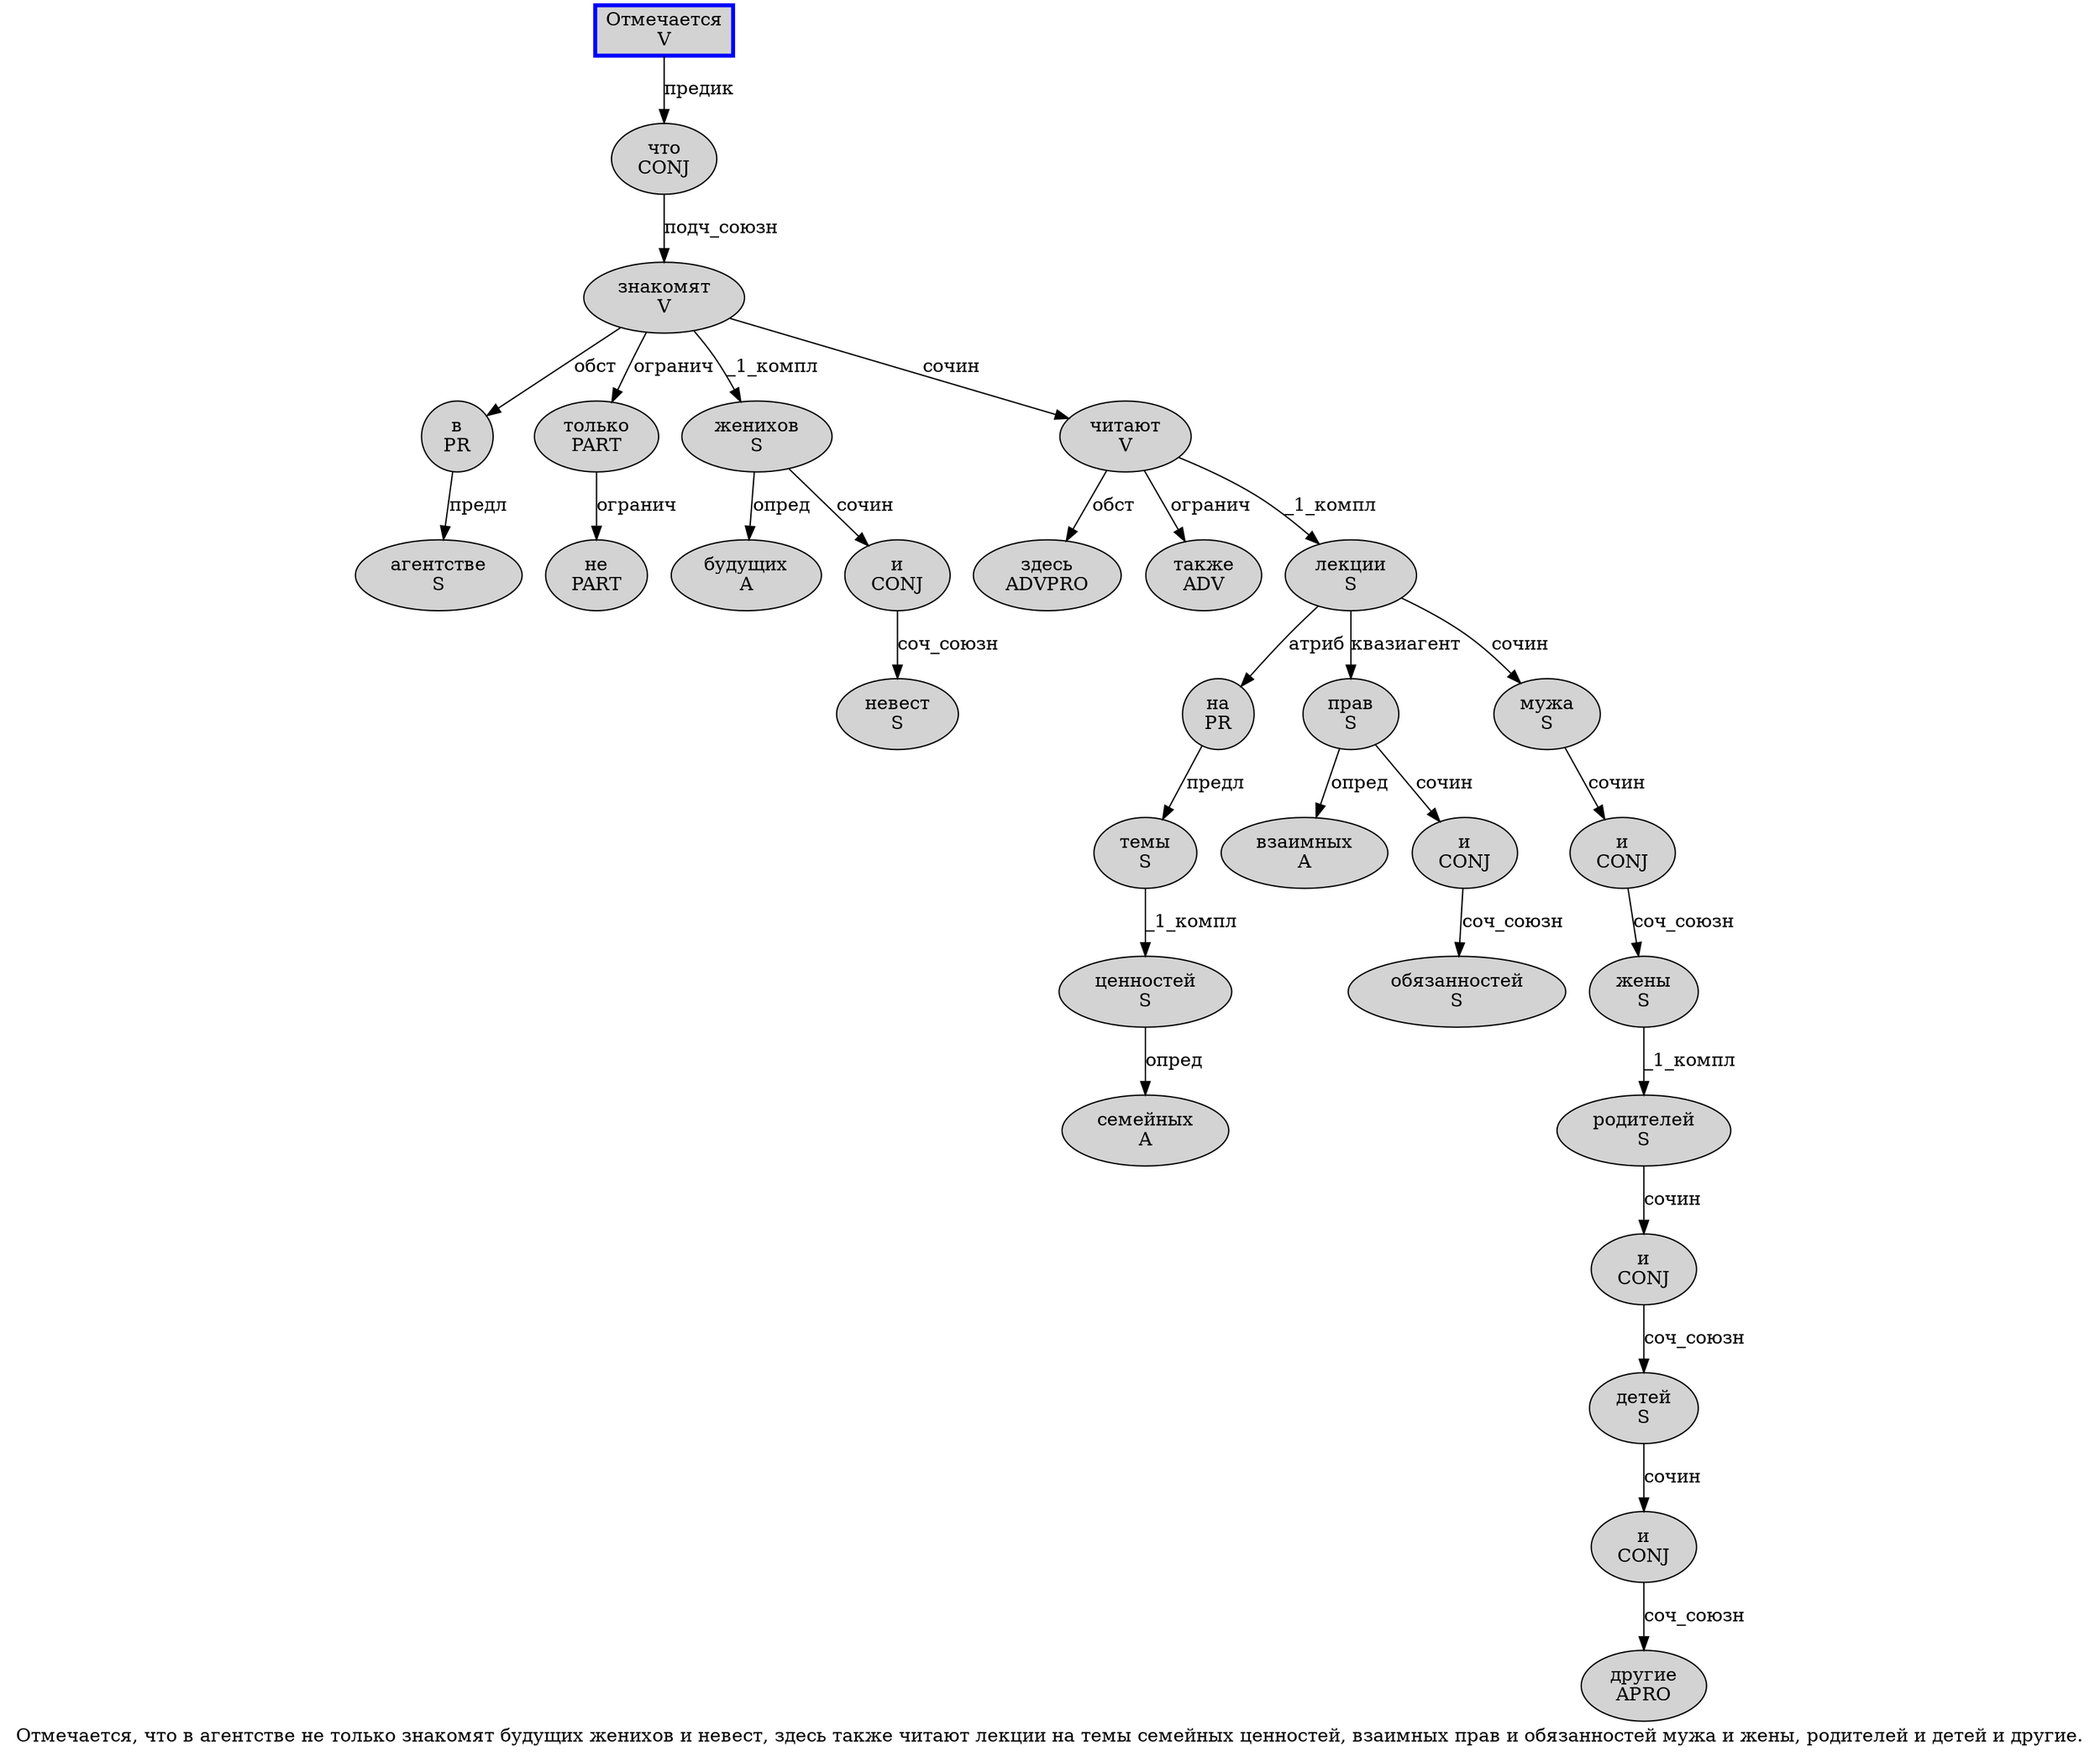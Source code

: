 digraph SENTENCE_719 {
	graph [label="Отмечается, что в агентстве не только знакомят будущих женихов и невест, здесь также читают лекции на темы семейных ценностей, взаимных прав и обязанностей мужа и жены, родителей и детей и другие."]
	node [style=filled]
		0 [label="Отмечается
V" color=blue fillcolor=lightgray penwidth=3 shape=box]
		2 [label="что
CONJ" color="" fillcolor=lightgray penwidth=1 shape=ellipse]
		3 [label="в
PR" color="" fillcolor=lightgray penwidth=1 shape=ellipse]
		4 [label="агентстве
S" color="" fillcolor=lightgray penwidth=1 shape=ellipse]
		5 [label="не
PART" color="" fillcolor=lightgray penwidth=1 shape=ellipse]
		6 [label="только
PART" color="" fillcolor=lightgray penwidth=1 shape=ellipse]
		7 [label="знакомят
V" color="" fillcolor=lightgray penwidth=1 shape=ellipse]
		8 [label="будущих
A" color="" fillcolor=lightgray penwidth=1 shape=ellipse]
		9 [label="женихов
S" color="" fillcolor=lightgray penwidth=1 shape=ellipse]
		10 [label="и
CONJ" color="" fillcolor=lightgray penwidth=1 shape=ellipse]
		11 [label="невест
S" color="" fillcolor=lightgray penwidth=1 shape=ellipse]
		13 [label="здесь
ADVPRO" color="" fillcolor=lightgray penwidth=1 shape=ellipse]
		14 [label="также
ADV" color="" fillcolor=lightgray penwidth=1 shape=ellipse]
		15 [label="читают
V" color="" fillcolor=lightgray penwidth=1 shape=ellipse]
		16 [label="лекции
S" color="" fillcolor=lightgray penwidth=1 shape=ellipse]
		17 [label="на
PR" color="" fillcolor=lightgray penwidth=1 shape=ellipse]
		18 [label="темы
S" color="" fillcolor=lightgray penwidth=1 shape=ellipse]
		19 [label="семейных
A" color="" fillcolor=lightgray penwidth=1 shape=ellipse]
		20 [label="ценностей
S" color="" fillcolor=lightgray penwidth=1 shape=ellipse]
		22 [label="взаимных
A" color="" fillcolor=lightgray penwidth=1 shape=ellipse]
		23 [label="прав
S" color="" fillcolor=lightgray penwidth=1 shape=ellipse]
		24 [label="и
CONJ" color="" fillcolor=lightgray penwidth=1 shape=ellipse]
		25 [label="обязанностей
S" color="" fillcolor=lightgray penwidth=1 shape=ellipse]
		26 [label="мужа
S" color="" fillcolor=lightgray penwidth=1 shape=ellipse]
		27 [label="и
CONJ" color="" fillcolor=lightgray penwidth=1 shape=ellipse]
		28 [label="жены
S" color="" fillcolor=lightgray penwidth=1 shape=ellipse]
		30 [label="родителей
S" color="" fillcolor=lightgray penwidth=1 shape=ellipse]
		31 [label="и
CONJ" color="" fillcolor=lightgray penwidth=1 shape=ellipse]
		32 [label="детей
S" color="" fillcolor=lightgray penwidth=1 shape=ellipse]
		33 [label="и
CONJ" color="" fillcolor=lightgray penwidth=1 shape=ellipse]
		34 [label="другие
APRO" color="" fillcolor=lightgray penwidth=1 shape=ellipse]
			3 -> 4 [label="предл"]
			27 -> 28 [label="соч_союзн"]
			33 -> 34 [label="соч_союзн"]
			20 -> 19 [label="опред"]
			32 -> 33 [label="сочин"]
			6 -> 5 [label="огранич"]
			9 -> 8 [label="опред"]
			9 -> 10 [label="сочин"]
			15 -> 13 [label="обст"]
			15 -> 14 [label="огранич"]
			15 -> 16 [label="_1_компл"]
			16 -> 17 [label="атриб"]
			16 -> 23 [label="квазиагент"]
			16 -> 26 [label="сочин"]
			26 -> 27 [label="сочин"]
			2 -> 7 [label="подч_союзн"]
			30 -> 31 [label="сочин"]
			0 -> 2 [label="предик"]
			10 -> 11 [label="соч_союзн"]
			7 -> 3 [label="обст"]
			7 -> 6 [label="огранич"]
			7 -> 9 [label="_1_компл"]
			7 -> 15 [label="сочин"]
			24 -> 25 [label="соч_союзн"]
			23 -> 22 [label="опред"]
			23 -> 24 [label="сочин"]
			28 -> 30 [label="_1_компл"]
			17 -> 18 [label="предл"]
			31 -> 32 [label="соч_союзн"]
			18 -> 20 [label="_1_компл"]
}